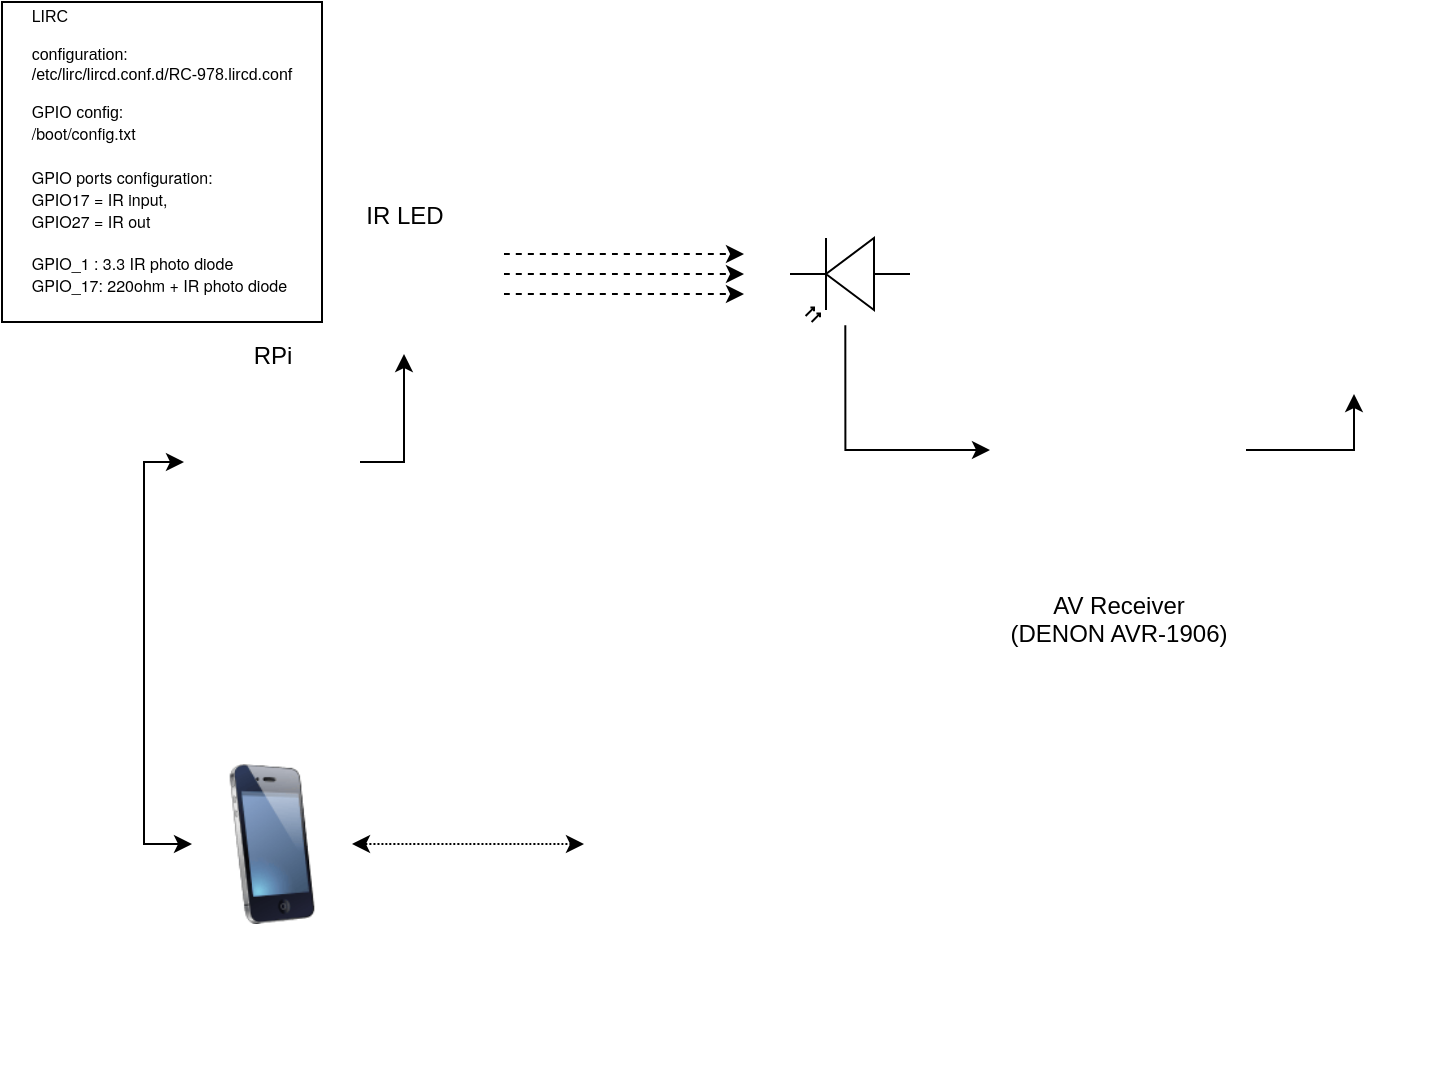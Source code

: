 <mxfile version="16.0.0" type="device"><diagram id="vcDBH6m1pKgmHeiivO2F" name="Page-1"><mxGraphModel dx="1083" dy="808" grid="1" gridSize="10" guides="1" tooltips="1" connect="1" arrows="1" fold="1" page="1" pageScale="1" pageWidth="850" pageHeight="1100" math="0" shadow="0"><root><mxCell id="0"/><mxCell id="1" parent="0"/><mxCell id="CZpRZpoYxPzgKHeSBeza-1" value="" style="image;html=1;image=img/lib/clip_art/telecommunication/iPhone_128x128.png" vertex="1" parent="1"><mxGeometry x="454" y="505" width="80" height="80" as="geometry"/></mxCell><mxCell id="CZpRZpoYxPzgKHeSBeza-2" value="RPi" style="shape=image;html=1;verticalAlign=bottom;verticalLabelPosition=top;labelBackgroundColor=#ffffff;imageAspect=0;aspect=fixed;image=https://cdn0.iconfinder.com/data/icons/font-awesome-brands-vol-2/512/raspberry-pi-128.png;labelPosition=center;align=center;" vertex="1" parent="1"><mxGeometry x="450" y="310" width="88" height="88" as="geometry"/></mxCell><mxCell id="CZpRZpoYxPzgKHeSBeza-3" value="IR LED" style="shape=image;html=1;verticalAlign=bottom;verticalLabelPosition=top;labelBackgroundColor=#ffffff;imageAspect=0;aspect=fixed;image=https://cdn2.iconfinder.com/data/icons/electronic-13/480/6-electronic-led-icon-2-128.png;labelPosition=center;align=center;" vertex="1" parent="1"><mxGeometry x="530" y="240" width="60" height="60" as="geometry"/></mxCell><mxCell id="CZpRZpoYxPzgKHeSBeza-7" value="" style="endArrow=classic;html=1;rounded=0;exitX=1;exitY=0.5;exitDx=0;exitDy=0;entryX=0.5;entryY=1;entryDx=0;entryDy=0;edgeStyle=orthogonalEdgeStyle;" edge="1" parent="1" source="CZpRZpoYxPzgKHeSBeza-2" target="CZpRZpoYxPzgKHeSBeza-3"><mxGeometry width="50" height="50" relative="1" as="geometry"><mxPoint x="660" y="270" as="sourcePoint"/><mxPoint x="710" y="220" as="targetPoint"/></mxGeometry></mxCell><mxCell id="CZpRZpoYxPzgKHeSBeza-11" value="AV Receiver &lt;br&gt;(DENON AVR-1906)" style="shape=image;html=1;verticalAlign=top;verticalLabelPosition=bottom;labelBackgroundColor=#ffffff;imageAspect=0;aspect=fixed;image=https://cdn2.iconfinder.com/data/icons/analytic-investment-and-balanced-scorecard/512/411_amplifier_analog_lamp_sound_tube_sound_design_producstion-128.png;shadow=0;" vertex="1" parent="1"><mxGeometry x="853" y="284" width="128" height="128" as="geometry"/></mxCell><mxCell id="CZpRZpoYxPzgKHeSBeza-13" value="" style="verticalLabelPosition=bottom;shadow=0;dashed=0;align=center;html=1;verticalAlign=top;shape=mxgraph.electrical.opto_electronics.photodiode;pointerEvents=1;rotation=-180;" vertex="1" parent="1"><mxGeometry x="753" y="242" width="60" height="42" as="geometry"/></mxCell><mxCell id="CZpRZpoYxPzgKHeSBeza-14" value="" style="endArrow=classic;html=1;rounded=0;entryX=0;entryY=0.5;entryDx=0;entryDy=0;exitX=0.539;exitY=-0.04;exitDx=0;exitDy=0;exitPerimeter=0;edgeStyle=orthogonalEdgeStyle;elbow=vertical;" edge="1" parent="1" source="CZpRZpoYxPzgKHeSBeza-13" target="CZpRZpoYxPzgKHeSBeza-11"><mxGeometry width="50" height="50" relative="1" as="geometry"><mxPoint x="713" y="373" as="sourcePoint"/><mxPoint x="763" y="323" as="targetPoint"/><Array as="points"><mxPoint x="781" y="348"/></Array></mxGeometry></mxCell><mxCell id="CZpRZpoYxPzgKHeSBeza-15" value="" style="shape=image;html=1;verticalAlign=top;verticalLabelPosition=bottom;labelBackgroundColor=#ffffff;imageAspect=0;aspect=fixed;image=https://cdn2.iconfinder.com/data/icons/atrous/512/speaker_volume-128.png;shadow=0;" vertex="1" parent="1"><mxGeometry x="990" y="230" width="90" height="90" as="geometry"/></mxCell><mxCell id="CZpRZpoYxPzgKHeSBeza-16" value="" style="endArrow=classic;html=1;rounded=0;entryX=0.5;entryY=1;entryDx=0;entryDy=0;exitX=1;exitY=0.5;exitDx=0;exitDy=0;edgeStyle=orthogonalEdgeStyle;" edge="1" parent="1" source="CZpRZpoYxPzgKHeSBeza-11" target="CZpRZpoYxPzgKHeSBeza-15"><mxGeometry width="50" height="50" relative="1" as="geometry"><mxPoint x="1000" y="390" as="sourcePoint"/><mxPoint x="1050" y="340" as="targetPoint"/></mxGeometry></mxCell><mxCell id="CZpRZpoYxPzgKHeSBeza-17" value="" style="shape=image;html=1;verticalAlign=top;verticalLabelPosition=bottom;labelBackgroundColor=#ffffff;imageAspect=0;aspect=fixed;image=https://cdn4.iconfinder.com/data/icons/essential-app-1/16/coin-chart-equalizer-audio-128.png;shadow=0;" vertex="1" parent="1"><mxGeometry x="882" y="230" width="70" height="70" as="geometry"/></mxCell><mxCell id="CZpRZpoYxPzgKHeSBeza-18" value="" style="shape=image;html=1;verticalAlign=top;verticalLabelPosition=bottom;labelBackgroundColor=#ffffff;imageAspect=0;aspect=fixed;image=https://cdn0.iconfinder.com/data/icons/continuous-line-media-1/127/IOS-128.png;shadow=0;" vertex="1" parent="1"><mxGeometry x="469" y="610" width="50" height="50" as="geometry"/></mxCell><mxCell id="CZpRZpoYxPzgKHeSBeza-19" value="" style="shape=image;html=1;verticalAlign=top;verticalLabelPosition=bottom;labelBackgroundColor=#ffffff;imageAspect=0;aspect=fixed;image=https://cdn0.iconfinder.com/data/icons/devices-42/1600/Watch_2-128.png;shadow=0;" vertex="1" parent="1"><mxGeometry x="650" y="500" width="90" height="90" as="geometry"/></mxCell><mxCell id="CZpRZpoYxPzgKHeSBeza-8" value="" style="endArrow=classic;html=1;rounded=0;edgeStyle=orthogonalEdgeStyle;curved=1;shadow=0;dashed=1;" edge="1" parent="1"><mxGeometry width="50" height="50" relative="1" as="geometry"><mxPoint x="610" y="250" as="sourcePoint"/><mxPoint x="730" y="250" as="targetPoint"/></mxGeometry></mxCell><mxCell id="CZpRZpoYxPzgKHeSBeza-9" value="" style="endArrow=classic;html=1;rounded=0;edgeStyle=orthogonalEdgeStyle;curved=1;shadow=0;dashed=1;" edge="1" parent="1"><mxGeometry width="50" height="50" relative="1" as="geometry"><mxPoint x="610" y="260" as="sourcePoint"/><mxPoint x="730" y="260" as="targetPoint"/></mxGeometry></mxCell><mxCell id="CZpRZpoYxPzgKHeSBeza-10" value="" style="endArrow=classic;html=1;rounded=0;edgeStyle=orthogonalEdgeStyle;curved=1;shadow=0;dashed=1;" edge="1" parent="1"><mxGeometry width="50" height="50" relative="1" as="geometry"><mxPoint x="610" y="270" as="sourcePoint"/><mxPoint x="730" y="270" as="targetPoint"/></mxGeometry></mxCell><mxCell id="CZpRZpoYxPzgKHeSBeza-26" value="" style="endArrow=classic;html=1;rounded=0;shadow=0;entryX=0;entryY=0.5;entryDx=0;entryDy=0;exitX=0;exitY=0.5;exitDx=0;exitDy=0;edgeStyle=orthogonalEdgeStyle;startArrow=classic;startFill=1;" edge="1" parent="1" source="CZpRZpoYxPzgKHeSBeza-1" target="CZpRZpoYxPzgKHeSBeza-2"><mxGeometry width="50" height="50" relative="1" as="geometry"><mxPoint x="390" y="480" as="sourcePoint"/><mxPoint x="440" y="430" as="targetPoint"/><Array as="points"><mxPoint x="430" y="545"/><mxPoint x="430" y="354"/></Array></mxGeometry></mxCell><mxCell id="CZpRZpoYxPzgKHeSBeza-27" value="" style="endArrow=classic;html=1;rounded=0;shadow=0;curved=1;exitX=0;exitY=0.5;exitDx=0;exitDy=0;entryX=1;entryY=0.5;entryDx=0;entryDy=0;dashed=1;dashPattern=1 1;startArrow=classic;startFill=1;" edge="1" parent="1" source="CZpRZpoYxPzgKHeSBeza-19" target="CZpRZpoYxPzgKHeSBeza-1"><mxGeometry width="50" height="50" relative="1" as="geometry"><mxPoint x="700" y="500" as="sourcePoint"/><mxPoint x="750" y="450" as="targetPoint"/></mxGeometry></mxCell><mxCell id="CZpRZpoYxPzgKHeSBeza-29" value="&lt;div style=&quot;text-align: left ; font-size: 8px&quot;&gt;&lt;font style=&quot;font-size: 8px&quot;&gt;LIRC&lt;/font&gt;&lt;/div&gt;&lt;div style=&quot;text-align: left ; font-size: 8px&quot;&gt;&lt;span&gt;&lt;font style=&quot;font-size: 8px&quot;&gt;&lt;br&gt;&lt;/font&gt;&lt;/span&gt;&lt;/div&gt;&lt;div style=&quot;text-align: left ; font-size: 8px&quot;&gt;&lt;span&gt;&lt;font style=&quot;font-size: 8px&quot;&gt;configuration:&amp;nbsp;&lt;/font&gt;&lt;/span&gt;&lt;/div&gt;&lt;div style=&quot;text-align: left ; font-size: 8px&quot;&gt;&lt;span&gt;&lt;font style=&quot;font-size: 8px&quot;&gt;/etc/lirc/lircd.conf.d/RC-978.lircd.conf&lt;/font&gt;&lt;/span&gt;&lt;/div&gt;&lt;div style=&quot;text-align: left ; font-size: 8px&quot;&gt;&lt;span&gt;&lt;font style=&quot;font-size: 8px&quot;&gt;&lt;br&gt;&lt;/font&gt;&lt;/span&gt;&lt;/div&gt;&lt;div style=&quot;text-align: left ; font-size: 8px&quot;&gt;&lt;span&gt;&lt;font style=&quot;font-size: 8px&quot;&gt;GPIO config:&lt;/font&gt;&lt;/span&gt;&lt;/div&gt;&lt;div style=&quot;text-align: left ; font-size: 8px&quot;&gt;&lt;p class=&quot;p1&quot; style=&quot;margin: 0px ; font-stretch: normal ; line-height: normal ; font-family: &amp;#34;helvetica neue&amp;#34;&quot;&gt;&lt;font style=&quot;font-size: 8px&quot;&gt;/boot/config.txt&lt;/font&gt;&lt;/p&gt;&lt;p class=&quot;p1&quot; style=&quot;margin: 0px ; font-stretch: normal ; line-height: normal ; font-family: &amp;#34;helvetica neue&amp;#34;&quot;&gt;&lt;font style=&quot;font-size: 8px&quot;&gt;&lt;br&gt;&lt;/font&gt;&lt;/p&gt;&lt;p class=&quot;p1&quot; style=&quot;margin: 0px ; font-stretch: normal ; line-height: normal ; font-family: &amp;#34;helvetica neue&amp;#34;&quot;&gt;&lt;font style=&quot;font-size: 8px&quot;&gt;&lt;/font&gt;&lt;/p&gt;&lt;p class=&quot;p1&quot; style=&quot;margin: 0px ; font-stretch: normal ; line-height: normal ; font-family: &amp;#34;helvetica neue&amp;#34;&quot;&gt;&lt;font style=&quot;font-size: 8px&quot;&gt;GPIO ports configuration:&amp;nbsp;&lt;/font&gt;&lt;/p&gt;&lt;p class=&quot;p1&quot; style=&quot;margin: 0px ; font-stretch: normal ; line-height: normal ; font-family: &amp;#34;helvetica neue&amp;#34;&quot;&gt;&lt;font style=&quot;font-size: 8px&quot;&gt;GPIO17 = IR input,&amp;nbsp;&lt;/font&gt;&lt;/p&gt;&lt;p class=&quot;p1&quot; style=&quot;margin: 0px ; font-stretch: normal ; line-height: normal ; font-family: &amp;#34;helvetica neue&amp;#34;&quot;&gt;&lt;font style=&quot;font-size: 8px&quot;&gt;GPIO27 = IR out&lt;/font&gt;&lt;/p&gt;&lt;/div&gt;&lt;div style=&quot;text-align: left ; font-size: 8px&quot;&gt;&lt;span&gt;&lt;font style=&quot;font-size: 8px&quot;&gt;&lt;br&gt;&lt;/font&gt;&lt;/span&gt;&lt;/div&gt;&lt;div style=&quot;text-align: left ; font-size: 8px&quot;&gt;&lt;p class=&quot;p1&quot; style=&quot;margin: 0px ; font-stretch: normal ; line-height: normal ; font-family: &amp;#34;helvetica neue&amp;#34;&quot;&gt;&lt;font style=&quot;font-size: 8px&quot;&gt;GPIO_1 : 3.3 IR photo diode&lt;/font&gt;&lt;/p&gt;&lt;p class=&quot;p1&quot; style=&quot;margin: 0px ; font-stretch: normal ; line-height: normal ; font-family: &amp;#34;helvetica neue&amp;#34;&quot;&gt;&lt;font style=&quot;font-size: 8px&quot;&gt;GPIO_17: 220ohm + IR photo diode&lt;/font&gt;&lt;/p&gt;&lt;p class=&quot;p1&quot; style=&quot;margin: 0px ; font-stretch: normal ; line-height: normal ; font-family: &amp;#34;helvetica neue&amp;#34;&quot;&gt;&lt;br&gt;&lt;/p&gt;&lt;/div&gt;" style="rounded=0;whiteSpace=wrap;html=1;shadow=0;" vertex="1" parent="1"><mxGeometry x="359" y="124" width="160" height="160" as="geometry"/></mxCell></root></mxGraphModel></diagram></mxfile>
